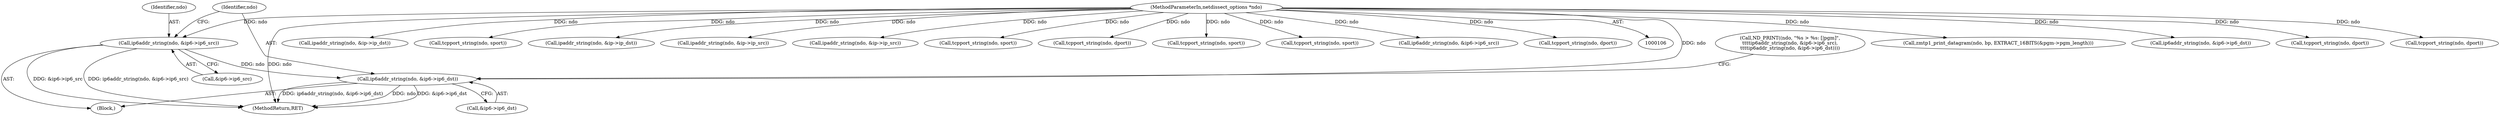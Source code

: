 digraph "0_tcpdump_26a6799b9ca80508c05cac7a9a3bef922991520b@pointer" {
"1000175" [label="(Call,ip6addr_string(ndo, &ip6->ip6_dst))"];
"1000169" [label="(Call,ip6addr_string(ndo, &ip6->ip6_src))"];
"1000107" [label="(MethodParameterIn,netdissect_options *ndo)"];
"1001962" [label="(MethodReturn,RET)"];
"1001940" [label="(Call,zmtp1_print_datagram(ndo, bp, EXTRACT_16BITS(&pgm->pgm_length)))"];
"1000244" [label="(Call,ip6addr_string(ndo, &ip6->ip6_dst))"];
"1000170" [label="(Identifier,ndo)"];
"1000163" [label="(Call,ND_PRINT((ndo, \"%s > %s: [|pgm]\",\n\t\t\t\tip6addr_string(ndo, &ip6->ip6_src),\n\t\t\t\tip6addr_string(ndo, &ip6->ip6_dst))))"];
"1000299" [label="(Call,tcpport_string(ndo, dport))"];
"1000264" [label="(Call,tcpport_string(ndo, dport))"];
"1000196" [label="(Call,ipaddr_string(ndo, &ip->ip_dst))"];
"1000240" [label="(Call,tcpport_string(ndo, sport))"];
"1000293" [label="(Call,ipaddr_string(ndo, &ip->ip_dst))"];
"1000190" [label="(Call,ipaddr_string(ndo, &ip->ip_src))"];
"1000176" [label="(Identifier,ndo)"];
"1000168" [label="(Block,)"];
"1000282" [label="(Call,ipaddr_string(ndo, &ip->ip_src))"];
"1000175" [label="(Call,ip6addr_string(ndo, &ip6->ip6_dst))"];
"1000310" [label="(Call,tcpport_string(ndo, sport))"];
"1000313" [label="(Call,tcpport_string(ndo, dport))"];
"1000289" [label="(Call,tcpport_string(ndo, sport))"];
"1000107" [label="(MethodParameterIn,netdissect_options *ndo)"];
"1000261" [label="(Call,tcpport_string(ndo, sport))"];
"1000177" [label="(Call,&ip6->ip6_dst)"];
"1000233" [label="(Call,ip6addr_string(ndo, &ip6->ip6_src))"];
"1000250" [label="(Call,tcpport_string(ndo, dport))"];
"1000171" [label="(Call,&ip6->ip6_src)"];
"1000169" [label="(Call,ip6addr_string(ndo, &ip6->ip6_src))"];
"1000175" -> "1000168"  [label="AST: "];
"1000175" -> "1000177"  [label="CFG: "];
"1000176" -> "1000175"  [label="AST: "];
"1000177" -> "1000175"  [label="AST: "];
"1000163" -> "1000175"  [label="CFG: "];
"1000175" -> "1001962"  [label="DDG: ndo"];
"1000175" -> "1001962"  [label="DDG: &ip6->ip6_dst"];
"1000175" -> "1001962"  [label="DDG: ip6addr_string(ndo, &ip6->ip6_dst)"];
"1000169" -> "1000175"  [label="DDG: ndo"];
"1000107" -> "1000175"  [label="DDG: ndo"];
"1000169" -> "1000168"  [label="AST: "];
"1000169" -> "1000171"  [label="CFG: "];
"1000170" -> "1000169"  [label="AST: "];
"1000171" -> "1000169"  [label="AST: "];
"1000176" -> "1000169"  [label="CFG: "];
"1000169" -> "1001962"  [label="DDG: ip6addr_string(ndo, &ip6->ip6_src)"];
"1000169" -> "1001962"  [label="DDG: &ip6->ip6_src"];
"1000107" -> "1000169"  [label="DDG: ndo"];
"1000107" -> "1000106"  [label="AST: "];
"1000107" -> "1001962"  [label="DDG: ndo"];
"1000107" -> "1000190"  [label="DDG: ndo"];
"1000107" -> "1000196"  [label="DDG: ndo"];
"1000107" -> "1000233"  [label="DDG: ndo"];
"1000107" -> "1000240"  [label="DDG: ndo"];
"1000107" -> "1000244"  [label="DDG: ndo"];
"1000107" -> "1000250"  [label="DDG: ndo"];
"1000107" -> "1000261"  [label="DDG: ndo"];
"1000107" -> "1000264"  [label="DDG: ndo"];
"1000107" -> "1000282"  [label="DDG: ndo"];
"1000107" -> "1000289"  [label="DDG: ndo"];
"1000107" -> "1000293"  [label="DDG: ndo"];
"1000107" -> "1000299"  [label="DDG: ndo"];
"1000107" -> "1000310"  [label="DDG: ndo"];
"1000107" -> "1000313"  [label="DDG: ndo"];
"1000107" -> "1001940"  [label="DDG: ndo"];
}
